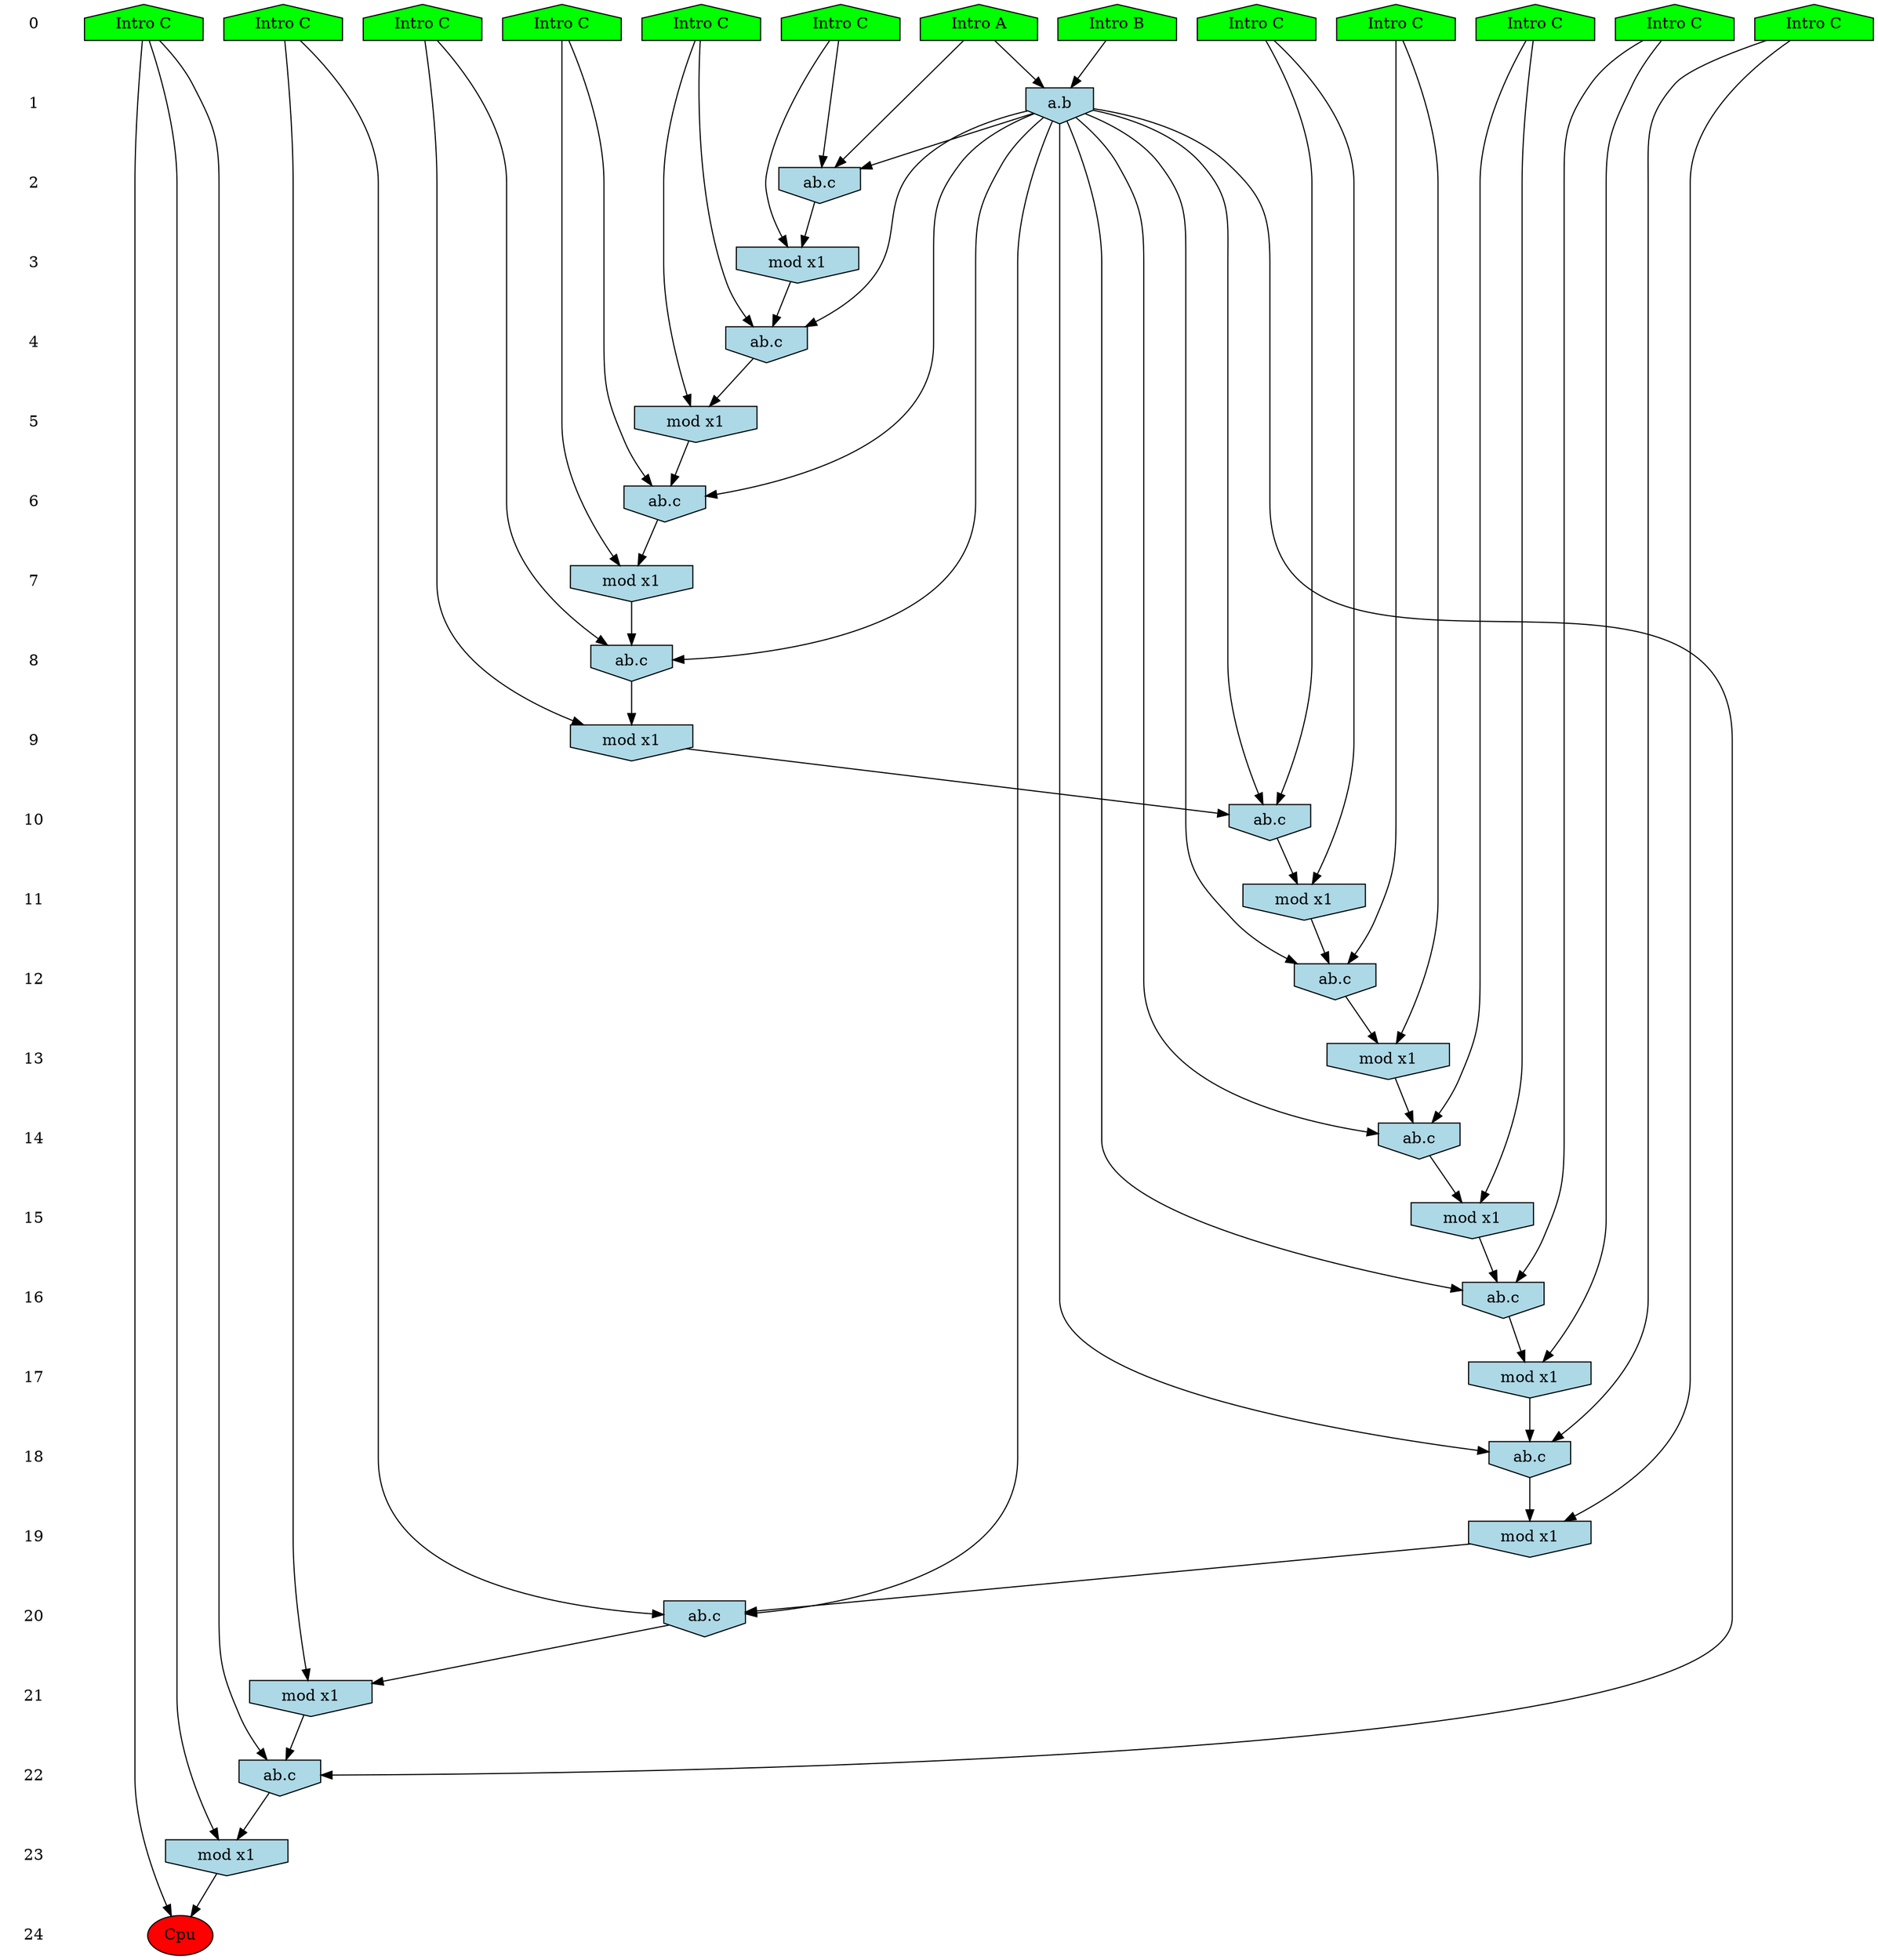 /* Compression of 16 causal flows obtained in average at 1.933475E+01 t.u */
/* Compressed causal flows were: [2138;2712;3295;3354;3394;3527;3585;3627;3661;3683;3863;3912;3913;3947;3983;3991] */
digraph G{
 ranksep=.5 ; 
{ rank = same ; "0" [shape=plaintext] ; node_1 [label ="Intro A", shape=house, style=filled, fillcolor=green] ;
node_2 [label ="Intro B", shape=house, style=filled, fillcolor=green] ;
node_3 [label ="Intro C", shape=house, style=filled, fillcolor=green] ;
node_4 [label ="Intro C", shape=house, style=filled, fillcolor=green] ;
node_5 [label ="Intro C", shape=house, style=filled, fillcolor=green] ;
node_6 [label ="Intro C", shape=house, style=filled, fillcolor=green] ;
node_7 [label ="Intro C", shape=house, style=filled, fillcolor=green] ;
node_8 [label ="Intro C", shape=house, style=filled, fillcolor=green] ;
node_9 [label ="Intro C", shape=house, style=filled, fillcolor=green] ;
node_10 [label ="Intro C", shape=house, style=filled, fillcolor=green] ;
node_11 [label ="Intro C", shape=house, style=filled, fillcolor=green] ;
node_12 [label ="Intro C", shape=house, style=filled, fillcolor=green] ;
node_13 [label ="Intro C", shape=house, style=filled, fillcolor=green] ;
}
{ rank = same ; "1" [shape=plaintext] ; node_14 [label="a.b", shape=invhouse, style=filled, fillcolor = lightblue] ;
}
{ rank = same ; "2" [shape=plaintext] ; node_15 [label="ab.c", shape=invhouse, style=filled, fillcolor = lightblue] ;
}
{ rank = same ; "3" [shape=plaintext] ; node_16 [label="mod x1", shape=invhouse, style=filled, fillcolor = lightblue] ;
}
{ rank = same ; "4" [shape=plaintext] ; node_17 [label="ab.c", shape=invhouse, style=filled, fillcolor = lightblue] ;
}
{ rank = same ; "5" [shape=plaintext] ; node_18 [label="mod x1", shape=invhouse, style=filled, fillcolor = lightblue] ;
}
{ rank = same ; "6" [shape=plaintext] ; node_19 [label="ab.c", shape=invhouse, style=filled, fillcolor = lightblue] ;
}
{ rank = same ; "7" [shape=plaintext] ; node_20 [label="mod x1", shape=invhouse, style=filled, fillcolor = lightblue] ;
}
{ rank = same ; "8" [shape=plaintext] ; node_21 [label="ab.c", shape=invhouse, style=filled, fillcolor = lightblue] ;
}
{ rank = same ; "9" [shape=plaintext] ; node_22 [label="mod x1", shape=invhouse, style=filled, fillcolor = lightblue] ;
}
{ rank = same ; "10" [shape=plaintext] ; node_23 [label="ab.c", shape=invhouse, style=filled, fillcolor = lightblue] ;
}
{ rank = same ; "11" [shape=plaintext] ; node_24 [label="mod x1", shape=invhouse, style=filled, fillcolor = lightblue] ;
}
{ rank = same ; "12" [shape=plaintext] ; node_25 [label="ab.c", shape=invhouse, style=filled, fillcolor = lightblue] ;
}
{ rank = same ; "13" [shape=plaintext] ; node_26 [label="mod x1", shape=invhouse, style=filled, fillcolor = lightblue] ;
}
{ rank = same ; "14" [shape=plaintext] ; node_27 [label="ab.c", shape=invhouse, style=filled, fillcolor = lightblue] ;
}
{ rank = same ; "15" [shape=plaintext] ; node_28 [label="mod x1", shape=invhouse, style=filled, fillcolor = lightblue] ;
}
{ rank = same ; "16" [shape=plaintext] ; node_29 [label="ab.c", shape=invhouse, style=filled, fillcolor = lightblue] ;
}
{ rank = same ; "17" [shape=plaintext] ; node_30 [label="mod x1", shape=invhouse, style=filled, fillcolor = lightblue] ;
}
{ rank = same ; "18" [shape=plaintext] ; node_31 [label="ab.c", shape=invhouse, style=filled, fillcolor = lightblue] ;
}
{ rank = same ; "19" [shape=plaintext] ; node_32 [label="mod x1", shape=invhouse, style=filled, fillcolor = lightblue] ;
}
{ rank = same ; "20" [shape=plaintext] ; node_33 [label="ab.c", shape=invhouse, style=filled, fillcolor = lightblue] ;
}
{ rank = same ; "21" [shape=plaintext] ; node_34 [label="mod x1", shape=invhouse, style=filled, fillcolor = lightblue] ;
}
{ rank = same ; "22" [shape=plaintext] ; node_35 [label="ab.c", shape=invhouse, style=filled, fillcolor = lightblue] ;
}
{ rank = same ; "23" [shape=plaintext] ; node_36 [label="mod x1", shape=invhouse, style=filled, fillcolor = lightblue] ;
}
{ rank = same ; "24" [shape=plaintext] ; node_37 [label ="Cpu", style=filled, fillcolor=red] ;
}
"0" -> "1" [style="invis"]; 
"1" -> "2" [style="invis"]; 
"2" -> "3" [style="invis"]; 
"3" -> "4" [style="invis"]; 
"4" -> "5" [style="invis"]; 
"5" -> "6" [style="invis"]; 
"6" -> "7" [style="invis"]; 
"7" -> "8" [style="invis"]; 
"8" -> "9" [style="invis"]; 
"9" -> "10" [style="invis"]; 
"10" -> "11" [style="invis"]; 
"11" -> "12" [style="invis"]; 
"12" -> "13" [style="invis"]; 
"13" -> "14" [style="invis"]; 
"14" -> "15" [style="invis"]; 
"15" -> "16" [style="invis"]; 
"16" -> "17" [style="invis"]; 
"17" -> "18" [style="invis"]; 
"18" -> "19" [style="invis"]; 
"19" -> "20" [style="invis"]; 
"20" -> "21" [style="invis"]; 
"21" -> "22" [style="invis"]; 
"22" -> "23" [style="invis"]; 
"23" -> "24" [style="invis"]; 
node_1 -> node_14
node_2 -> node_14
node_1 -> node_15
node_11 -> node_15
node_14 -> node_15
node_11 -> node_16
node_15 -> node_16
node_3 -> node_17
node_14 -> node_17
node_16 -> node_17
node_3 -> node_18
node_17 -> node_18
node_8 -> node_19
node_14 -> node_19
node_18 -> node_19
node_8 -> node_20
node_19 -> node_20
node_10 -> node_21
node_14 -> node_21
node_20 -> node_21
node_10 -> node_22
node_21 -> node_22
node_5 -> node_23
node_14 -> node_23
node_22 -> node_23
node_5 -> node_24
node_23 -> node_24
node_9 -> node_25
node_14 -> node_25
node_24 -> node_25
node_9 -> node_26
node_25 -> node_26
node_6 -> node_27
node_14 -> node_27
node_26 -> node_27
node_6 -> node_28
node_27 -> node_28
node_4 -> node_29
node_14 -> node_29
node_28 -> node_29
node_4 -> node_30
node_29 -> node_30
node_13 -> node_31
node_14 -> node_31
node_30 -> node_31
node_13 -> node_32
node_31 -> node_32
node_12 -> node_33
node_14 -> node_33
node_32 -> node_33
node_12 -> node_34
node_33 -> node_34
node_7 -> node_35
node_14 -> node_35
node_34 -> node_35
node_7 -> node_36
node_35 -> node_36
node_7 -> node_37
node_36 -> node_37
}
/*
 Dot generation time: 0.000189
*/